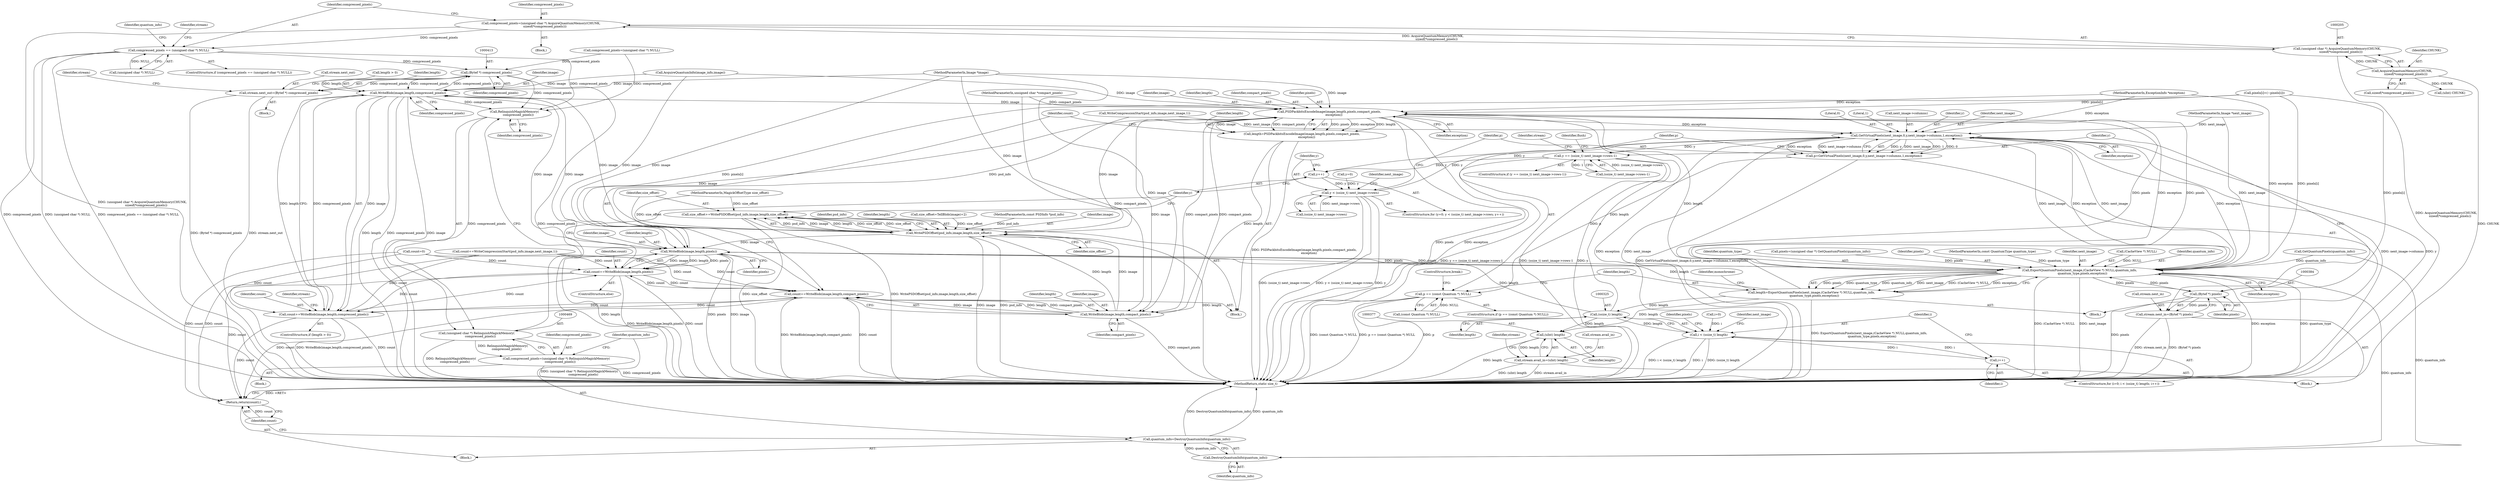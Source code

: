 digraph "0_ImageMagick_91cc3f36f2ccbd485a0456bab9aebe63b635da88@pointer" {
"1000202" [label="(Call,compressed_pixels=(unsigned char *) AcquireQuantumMemory(CHUNK,\n        sizeof(*compressed_pixels)))"];
"1000204" [label="(Call,(unsigned char *) AcquireQuantumMemory(CHUNK,\n        sizeof(*compressed_pixels)))"];
"1000206" [label="(Call,AcquireQuantumMemory(CHUNK,\n        sizeof(*compressed_pixels)))"];
"1000212" [label="(Call,compressed_pixels == (unsigned char *) NULL)"];
"1000412" [label="(Call,(Bytef *) compressed_pixels)"];
"1000408" [label="(Call,stream.next_out=(Bytef *) compressed_pixels)"];
"1000438" [label="(Call,WriteBlob(image,length,compressed_pixels))"];
"1000345" [label="(Call,PSDPackbitsEncodeImage(image,length,pixels,compact_pixels,\n          exception))"];
"1000287" [label="(Call,GetVirtualPixels(next_image,0,y,next_image->columns,1,exception))"];
"1000282" [label="(Call,y++)"];
"1000275" [label="(Call,y < (ssize_t) next_image->rows)"];
"1000285" [label="(Call,p=GetVirtualPixels(next_image,0,y,next_image->columns,1,exception))"];
"1000297" [label="(Call,p == (const Quantum *) NULL)"];
"1000305" [label="(Call,ExportQuantumPixels(next_image,(CacheView *) NULL,quantum_info,\n      quantum_type,pixels,exception))"];
"1000303" [label="(Call,length=ExportQuantumPixels(next_image,(CacheView *) NULL,quantum_info,\n      quantum_type,pixels,exception))"];
"1000324" [label="(Call,(ssize_t) length)"];
"1000322" [label="(Call,i < (ssize_t) length)"];
"1000327" [label="(Call,i++)"];
"1000376" [label="(Call,(uInt) length)"];
"1000372" [label="(Call,stream.avail_in=(uInt) length)"];
"1000450" [label="(Call,WriteBlob(image,length,pixels))"];
"1000448" [label="(Call,count+=WriteBlob(image,length,pixels))"];
"1000351" [label="(Call,count+=WriteBlob(image,length,compact_pixels))"];
"1000436" [label="(Call,count+=WriteBlob(image,length,compressed_pixels))"];
"1000476" [label="(Return,return(count);)"];
"1000383" [label="(Call,(Bytef *) pixels)"];
"1000379" [label="(Call,stream.next_in=(Bytef *) pixels)"];
"1000474" [label="(Call,DestroyQuantumInfo(quantum_info))"];
"1000472" [label="(Call,quantum_info=DestroyQuantumInfo(quantum_info))"];
"1000387" [label="(Call,y == (ssize_t) next_image->rows-1)"];
"1000343" [label="(Call,length=PSDPackbitsEncodeImage(image,length,pixels,compact_pixels,\n          exception))"];
"1000353" [label="(Call,WriteBlob(image,length,compact_pixels))"];
"1000359" [label="(Call,WritePSDOffset(psd_info,image,length,size_offset))"];
"1000357" [label="(Call,size_offset+=WritePSDOffset(psd_info,image,length,size_offset))"];
"1000470" [label="(Call,RelinquishMagickMemory(\n        compressed_pixels))"];
"1000468" [label="(Call,(unsigned char *) RelinquishMagickMemory(\n        compressed_pixels))"];
"1000466" [label="(Call,compressed_pixels=(unsigned char *) RelinquishMagickMemory(\n        compressed_pixels))"];
"1000379" [label="(Call,stream.next_in=(Bytef *) pixels)"];
"1000360" [label="(Identifier,psd_info)"];
"1000438" [label="(Call,WriteBlob(image,length,compressed_pixels))"];
"1000339" [label="(Identifier,next_image)"];
"1000145" [label="(Call,count+=WriteCompressionStart(psd_info,image,next_image,1))"];
"1000311" [label="(Identifier,quantum_type)"];
"1000386" [label="(ControlStructure,if (y == (ssize_t) next_image->rows-1))"];
"1000460" [label="(Block,)"];
"1000376" [label="(Call,(uInt) length)"];
"1000193" [label="(Call,GetQuantumPixels(quantum_info))"];
"1000436" [label="(Call,count+=WriteBlob(image,length,compressed_pixels))"];
"1000285" [label="(Call,p=GetVirtualPixels(next_image,0,y,next_image->columns,1,exception))"];
"1000287" [label="(Call,GetVirtualPixels(next_image,0,y,next_image->columns,1,exception))"];
"1000419" [label="(Identifier,stream)"];
"1000295" [label="(Identifier,exception)"];
"1000271" [label="(ControlStructure,for (y=0; y < (ssize_t) next_image->rows; y++))"];
"1000318" [label="(ControlStructure,for (i=0; i < (ssize_t) length; i++))"];
"1000346" [label="(Identifier,image)"];
"1000331" [label="(Identifier,pixels)"];
"1000294" [label="(Literal,1)"];
"1000403" [label="(Identifier,stream)"];
"1000343" [label="(Call,length=PSDPackbitsEncodeImage(image,length,pixels,compact_pixels,\n          exception))"];
"1000373" [label="(Call,stream.avail_in)"];
"1000276" [label="(Identifier,y)"];
"1000362" [label="(Identifier,length)"];
"1000351" [label="(Call,count+=WriteBlob(image,length,compact_pixels))"];
"1000447" [label="(ControlStructure,else)"];
"1000213" [label="(Identifier,compressed_pixels)"];
"1000453" [label="(Identifier,pixels)"];
"1000207" [label="(Identifier,CHUNK)"];
"1000202" [label="(Call,compressed_pixels=(unsigned char *) AcquireQuantumMemory(CHUNK,\n        sizeof(*compressed_pixels)))"];
"1000201" [label="(Block,)"];
"1000139" [label="(Call,size_offset=TellBlob(image)+2)"];
"1000439" [label="(Identifier,image)"];
"1000347" [label="(Identifier,length)"];
"1000219" [label="(Identifier,quantum_info)"];
"1000283" [label="(Identifier,y)"];
"1000286" [label="(Identifier,p)"];
"1000470" [label="(Call,RelinquishMagickMemory(\n        compressed_pixels))"];
"1000277" [label="(Call,(ssize_t) next_image->rows)"];
"1000472" [label="(Call,quantum_info=DestroyQuantumInfo(quantum_info))"];
"1000326" [label="(Identifier,length)"];
"1000322" [label="(Call,i < (ssize_t) length)"];
"1000212" [label="(Call,compressed_pixels == (unsigned char *) NULL)"];
"1000189" [label="(Call,pixels=(unsigned char *) GetQuantumPixels(quantum_info))"];
"1000352" [label="(Identifier,count)"];
"1000383" [label="(Call,(Bytef *) pixels)"];
"1000284" [label="(Block,)"];
"1000296" [label="(ControlStructure,if (p == (const Quantum *) NULL))"];
"1000206" [label="(Call,AcquireQuantumMemory(CHUNK,\n        sizeof(*compressed_pixels)))"];
"1000355" [label="(Identifier,length)"];
"1000305" [label="(Call,ExportQuantumPixels(next_image,(CacheView *) NULL,quantum_info,\n      quantum_type,pixels,exception))"];
"1000226" [label="(Identifier,stream)"];
"1000147" [label="(Call,WriteCompressionStart(psd_info,image,next_image,1))"];
"1000412" [label="(Call,(Bytef *) compressed_pixels)"];
"1000451" [label="(Identifier,image)"];
"1000476" [label="(Return,return(count);)"];
"1000457" [label="(Identifier,next_image)"];
"1000297" [label="(Call,p == (const Quantum *) NULL)"];
"1000388" [label="(Identifier,y)"];
"1000312" [label="(Identifier,pixels)"];
"1000359" [label="(Call,WritePSDOffset(psd_info,image,length,size_offset))"];
"1000477" [label="(Identifier,count)"];
"1000109" [label="(MethodParameterIn,ExceptionInfo *exception)"];
"1000387" [label="(Call,y == (ssize_t) next_image->rows-1)"];
"1000363" [label="(Identifier,size_offset)"];
"1000450" [label="(Call,WriteBlob(image,length,pixels))"];
"1000211" [label="(ControlStructure,if (compressed_pixels == (unsigned char *) NULL))"];
"1000349" [label="(Identifier,compact_pixels)"];
"1000291" [label="(Call,next_image->columns)"];
"1000110" [label="(Block,)"];
"1000107" [label="(MethodParameterIn,MagickOffsetType size_offset)"];
"1000371" [label="(Block,)"];
"1000316" [label="(Identifier,monochrome)"];
"1000290" [label="(Identifier,y)"];
"1000105" [label="(MethodParameterIn,const QuantumType quantum_type)"];
"1000123" [label="(Call,compressed_pixels=(unsigned char *) NULL)"];
"1000131" [label="(Call,count=0)"];
"1000414" [label="(Identifier,compressed_pixels)"];
"1000302" [label="(ControlStructure,break;)"];
"1000327" [label="(Call,i++)"];
"1000344" [label="(Identifier,length)"];
"1000372" [label="(Call,stream.avail_in=(uInt) length)"];
"1000350" [label="(Identifier,exception)"];
"1000354" [label="(Identifier,image)"];
"1000400" [label="(Block,)"];
"1000303" [label="(Call,length=ExportQuantumPixels(next_image,(CacheView *) NULL,quantum_info,\n      quantum_type,pixels,exception))"];
"1000342" [label="(Block,)"];
"1000282" [label="(Call,y++)"];
"1000319" [label="(Call,i=0)"];
"1000356" [label="(Identifier,compact_pixels)"];
"1000408" [label="(Call,stream.next_out=(Bytef *) compressed_pixels)"];
"1000204" [label="(Call,(unsigned char *) AcquireQuantumMemory(CHUNK,\n        sizeof(*compressed_pixels)))"];
"1000381" [label="(Identifier,stream)"];
"1000357" [label="(Call,size_offset+=WritePSDOffset(psd_info,image,length,size_offset))"];
"1000473" [label="(Identifier,quantum_info)"];
"1000214" [label="(Call,(unsigned char *) NULL)"];
"1000208" [label="(Call,sizeof(*compressed_pixels))"];
"1000474" [label="(Call,DestroyQuantumInfo(quantum_info))"];
"1000324" [label="(Call,(ssize_t) length)"];
"1000452" [label="(Identifier,length)"];
"1000432" [label="(ControlStructure,if (length > 0))"];
"1000106" [label="(MethodParameterIn,unsigned char *compact_pixels)"];
"1000358" [label="(Identifier,size_offset)"];
"1000437" [label="(Identifier,count)"];
"1000466" [label="(Call,compressed_pixels=(unsigned char *) RelinquishMagickMemory(\n        compressed_pixels))"];
"1000298" [label="(Identifier,p)"];
"1000397" [label="(Identifier,flush)"];
"1000101" [label="(MethodParameterIn,const PSDInfo *psd_info)"];
"1000323" [label="(Identifier,i)"];
"1000272" [label="(Call,y=0)"];
"1000313" [label="(Identifier,exception)"];
"1000361" [label="(Identifier,image)"];
"1000389" [label="(Call,(ssize_t) next_image->rows-1)"];
"1000203" [label="(Identifier,compressed_pixels)"];
"1000345" [label="(Call,PSDPackbitsEncodeImage(image,length,pixels,compact_pixels,\n          exception))"];
"1000348" [label="(Identifier,pixels)"];
"1000329" [label="(Call,pixels[i]=(~pixels[i]))"];
"1000353" [label="(Call,WriteBlob(image,length,compact_pixels))"];
"1000444" [label="(Identifier,stream)"];
"1000304" [label="(Identifier,length)"];
"1000380" [label="(Call,stream.next_in)"];
"1000467" [label="(Identifier,compressed_pixels)"];
"1000306" [label="(Identifier,next_image)"];
"1000288" [label="(Identifier,next_image)"];
"1000275" [label="(Call,y < (ssize_t) next_image->rows)"];
"1000385" [label="(Identifier,pixels)"];
"1000299" [label="(Call,(const Quantum *) NULL)"];
"1000378" [label="(Identifier,length)"];
"1000478" [label="(MethodReturn,static size_t)"];
"1000289" [label="(Literal,0)"];
"1000405" [label="(Call,(uInt) CHUNK)"];
"1000178" [label="(Call,AcquireQuantumInfo(image_info,image))"];
"1000449" [label="(Identifier,count)"];
"1000433" [label="(Call,length > 0)"];
"1000441" [label="(Identifier,compressed_pixels)"];
"1000307" [label="(Call,(CacheView *) NULL)"];
"1000328" [label="(Identifier,i)"];
"1000468" [label="(Call,(unsigned char *) RelinquishMagickMemory(\n        compressed_pixels))"];
"1000471" [label="(Identifier,compressed_pixels)"];
"1000475" [label="(Identifier,quantum_info)"];
"1000310" [label="(Identifier,quantum_info)"];
"1000104" [label="(MethodParameterIn,Image *next_image)"];
"1000409" [label="(Call,stream.next_out)"];
"1000103" [label="(MethodParameterIn,Image *image)"];
"1000448" [label="(Call,count+=WriteBlob(image,length,pixels))"];
"1000440" [label="(Identifier,length)"];
"1000202" -> "1000201"  [label="AST: "];
"1000202" -> "1000204"  [label="CFG: "];
"1000203" -> "1000202"  [label="AST: "];
"1000204" -> "1000202"  [label="AST: "];
"1000213" -> "1000202"  [label="CFG: "];
"1000202" -> "1000478"  [label="DDG: (unsigned char *) AcquireQuantumMemory(CHUNK,\n        sizeof(*compressed_pixels))"];
"1000204" -> "1000202"  [label="DDG: AcquireQuantumMemory(CHUNK,\n        sizeof(*compressed_pixels))"];
"1000202" -> "1000212"  [label="DDG: compressed_pixels"];
"1000204" -> "1000206"  [label="CFG: "];
"1000205" -> "1000204"  [label="AST: "];
"1000206" -> "1000204"  [label="AST: "];
"1000204" -> "1000478"  [label="DDG: AcquireQuantumMemory(CHUNK,\n        sizeof(*compressed_pixels))"];
"1000206" -> "1000204"  [label="DDG: CHUNK"];
"1000206" -> "1000208"  [label="CFG: "];
"1000207" -> "1000206"  [label="AST: "];
"1000208" -> "1000206"  [label="AST: "];
"1000206" -> "1000478"  [label="DDG: CHUNK"];
"1000206" -> "1000405"  [label="DDG: CHUNK"];
"1000212" -> "1000211"  [label="AST: "];
"1000212" -> "1000214"  [label="CFG: "];
"1000213" -> "1000212"  [label="AST: "];
"1000214" -> "1000212"  [label="AST: "];
"1000219" -> "1000212"  [label="CFG: "];
"1000226" -> "1000212"  [label="CFG: "];
"1000212" -> "1000478"  [label="DDG: (unsigned char *) NULL"];
"1000212" -> "1000478"  [label="DDG: compressed_pixels == (unsigned char *) NULL"];
"1000212" -> "1000478"  [label="DDG: compressed_pixels"];
"1000214" -> "1000212"  [label="DDG: NULL"];
"1000212" -> "1000412"  [label="DDG: compressed_pixels"];
"1000212" -> "1000470"  [label="DDG: compressed_pixels"];
"1000412" -> "1000408"  [label="AST: "];
"1000412" -> "1000414"  [label="CFG: "];
"1000413" -> "1000412"  [label="AST: "];
"1000414" -> "1000412"  [label="AST: "];
"1000408" -> "1000412"  [label="CFG: "];
"1000412" -> "1000478"  [label="DDG: compressed_pixels"];
"1000412" -> "1000408"  [label="DDG: compressed_pixels"];
"1000438" -> "1000412"  [label="DDG: compressed_pixels"];
"1000123" -> "1000412"  [label="DDG: compressed_pixels"];
"1000412" -> "1000438"  [label="DDG: compressed_pixels"];
"1000412" -> "1000470"  [label="DDG: compressed_pixels"];
"1000408" -> "1000400"  [label="AST: "];
"1000409" -> "1000408"  [label="AST: "];
"1000419" -> "1000408"  [label="CFG: "];
"1000408" -> "1000478"  [label="DDG: stream.next_out"];
"1000408" -> "1000478"  [label="DDG: (Bytef *) compressed_pixels"];
"1000438" -> "1000436"  [label="AST: "];
"1000438" -> "1000441"  [label="CFG: "];
"1000439" -> "1000438"  [label="AST: "];
"1000440" -> "1000438"  [label="AST: "];
"1000441" -> "1000438"  [label="AST: "];
"1000436" -> "1000438"  [label="CFG: "];
"1000438" -> "1000478"  [label="DDG: length"];
"1000438" -> "1000478"  [label="DDG: compressed_pixels"];
"1000438" -> "1000478"  [label="DDG: image"];
"1000438" -> "1000345"  [label="DDG: image"];
"1000438" -> "1000436"  [label="DDG: image"];
"1000438" -> "1000436"  [label="DDG: length"];
"1000438" -> "1000436"  [label="DDG: compressed_pixels"];
"1000359" -> "1000438"  [label="DDG: image"];
"1000178" -> "1000438"  [label="DDG: image"];
"1000450" -> "1000438"  [label="DDG: image"];
"1000103" -> "1000438"  [label="DDG: image"];
"1000433" -> "1000438"  [label="DDG: length"];
"1000438" -> "1000450"  [label="DDG: image"];
"1000438" -> "1000470"  [label="DDG: compressed_pixels"];
"1000345" -> "1000343"  [label="AST: "];
"1000345" -> "1000350"  [label="CFG: "];
"1000346" -> "1000345"  [label="AST: "];
"1000347" -> "1000345"  [label="AST: "];
"1000348" -> "1000345"  [label="AST: "];
"1000349" -> "1000345"  [label="AST: "];
"1000350" -> "1000345"  [label="AST: "];
"1000343" -> "1000345"  [label="CFG: "];
"1000345" -> "1000478"  [label="DDG: pixels"];
"1000345" -> "1000478"  [label="DDG: exception"];
"1000345" -> "1000287"  [label="DDG: exception"];
"1000345" -> "1000305"  [label="DDG: pixels"];
"1000345" -> "1000343"  [label="DDG: pixels"];
"1000345" -> "1000343"  [label="DDG: exception"];
"1000345" -> "1000343"  [label="DDG: length"];
"1000345" -> "1000343"  [label="DDG: image"];
"1000345" -> "1000343"  [label="DDG: compact_pixels"];
"1000359" -> "1000345"  [label="DDG: image"];
"1000178" -> "1000345"  [label="DDG: image"];
"1000450" -> "1000345"  [label="DDG: image"];
"1000103" -> "1000345"  [label="DDG: image"];
"1000324" -> "1000345"  [label="DDG: length"];
"1000303" -> "1000345"  [label="DDG: length"];
"1000305" -> "1000345"  [label="DDG: pixels"];
"1000305" -> "1000345"  [label="DDG: exception"];
"1000329" -> "1000345"  [label="DDG: pixels[i]"];
"1000353" -> "1000345"  [label="DDG: compact_pixels"];
"1000106" -> "1000345"  [label="DDG: compact_pixels"];
"1000109" -> "1000345"  [label="DDG: exception"];
"1000345" -> "1000353"  [label="DDG: image"];
"1000345" -> "1000353"  [label="DDG: compact_pixels"];
"1000287" -> "1000285"  [label="AST: "];
"1000287" -> "1000295"  [label="CFG: "];
"1000288" -> "1000287"  [label="AST: "];
"1000289" -> "1000287"  [label="AST: "];
"1000290" -> "1000287"  [label="AST: "];
"1000291" -> "1000287"  [label="AST: "];
"1000294" -> "1000287"  [label="AST: "];
"1000295" -> "1000287"  [label="AST: "];
"1000285" -> "1000287"  [label="CFG: "];
"1000287" -> "1000478"  [label="DDG: next_image->columns"];
"1000287" -> "1000478"  [label="DDG: y"];
"1000287" -> "1000478"  [label="DDG: exception"];
"1000287" -> "1000478"  [label="DDG: next_image"];
"1000287" -> "1000282"  [label="DDG: y"];
"1000287" -> "1000285"  [label="DDG: y"];
"1000287" -> "1000285"  [label="DDG: next_image"];
"1000287" -> "1000285"  [label="DDG: 1"];
"1000287" -> "1000285"  [label="DDG: 0"];
"1000287" -> "1000285"  [label="DDG: exception"];
"1000287" -> "1000285"  [label="DDG: next_image->columns"];
"1000305" -> "1000287"  [label="DDG: next_image"];
"1000305" -> "1000287"  [label="DDG: exception"];
"1000147" -> "1000287"  [label="DDG: next_image"];
"1000104" -> "1000287"  [label="DDG: next_image"];
"1000275" -> "1000287"  [label="DDG: y"];
"1000109" -> "1000287"  [label="DDG: exception"];
"1000287" -> "1000305"  [label="DDG: next_image"];
"1000287" -> "1000305"  [label="DDG: exception"];
"1000287" -> "1000387"  [label="DDG: y"];
"1000282" -> "1000271"  [label="AST: "];
"1000282" -> "1000283"  [label="CFG: "];
"1000283" -> "1000282"  [label="AST: "];
"1000276" -> "1000282"  [label="CFG: "];
"1000282" -> "1000275"  [label="DDG: y"];
"1000387" -> "1000282"  [label="DDG: y"];
"1000275" -> "1000271"  [label="AST: "];
"1000275" -> "1000277"  [label="CFG: "];
"1000276" -> "1000275"  [label="AST: "];
"1000277" -> "1000275"  [label="AST: "];
"1000286" -> "1000275"  [label="CFG: "];
"1000457" -> "1000275"  [label="CFG: "];
"1000275" -> "1000478"  [label="DDG: y < (ssize_t) next_image->rows"];
"1000275" -> "1000478"  [label="DDG: y"];
"1000275" -> "1000478"  [label="DDG: (ssize_t) next_image->rows"];
"1000272" -> "1000275"  [label="DDG: y"];
"1000277" -> "1000275"  [label="DDG: next_image->rows"];
"1000285" -> "1000284"  [label="AST: "];
"1000286" -> "1000285"  [label="AST: "];
"1000298" -> "1000285"  [label="CFG: "];
"1000285" -> "1000478"  [label="DDG: GetVirtualPixels(next_image,0,y,next_image->columns,1,exception)"];
"1000285" -> "1000297"  [label="DDG: p"];
"1000297" -> "1000296"  [label="AST: "];
"1000297" -> "1000299"  [label="CFG: "];
"1000298" -> "1000297"  [label="AST: "];
"1000299" -> "1000297"  [label="AST: "];
"1000302" -> "1000297"  [label="CFG: "];
"1000304" -> "1000297"  [label="CFG: "];
"1000297" -> "1000478"  [label="DDG: p"];
"1000297" -> "1000478"  [label="DDG: (const Quantum *) NULL"];
"1000297" -> "1000478"  [label="DDG: p == (const Quantum *) NULL"];
"1000299" -> "1000297"  [label="DDG: NULL"];
"1000305" -> "1000303"  [label="AST: "];
"1000305" -> "1000313"  [label="CFG: "];
"1000306" -> "1000305"  [label="AST: "];
"1000307" -> "1000305"  [label="AST: "];
"1000310" -> "1000305"  [label="AST: "];
"1000311" -> "1000305"  [label="AST: "];
"1000312" -> "1000305"  [label="AST: "];
"1000313" -> "1000305"  [label="AST: "];
"1000303" -> "1000305"  [label="CFG: "];
"1000305" -> "1000478"  [label="DDG: exception"];
"1000305" -> "1000478"  [label="DDG: quantum_type"];
"1000305" -> "1000478"  [label="DDG: (CacheView *) NULL"];
"1000305" -> "1000478"  [label="DDG: next_image"];
"1000305" -> "1000303"  [label="DDG: pixels"];
"1000305" -> "1000303"  [label="DDG: quantum_type"];
"1000305" -> "1000303"  [label="DDG: quantum_info"];
"1000305" -> "1000303"  [label="DDG: next_image"];
"1000305" -> "1000303"  [label="DDG: (CacheView *) NULL"];
"1000305" -> "1000303"  [label="DDG: exception"];
"1000104" -> "1000305"  [label="DDG: next_image"];
"1000307" -> "1000305"  [label="DDG: NULL"];
"1000193" -> "1000305"  [label="DDG: quantum_info"];
"1000105" -> "1000305"  [label="DDG: quantum_type"];
"1000189" -> "1000305"  [label="DDG: pixels"];
"1000329" -> "1000305"  [label="DDG: pixels[i]"];
"1000450" -> "1000305"  [label="DDG: pixels"];
"1000383" -> "1000305"  [label="DDG: pixels"];
"1000109" -> "1000305"  [label="DDG: exception"];
"1000305" -> "1000383"  [label="DDG: pixels"];
"1000305" -> "1000450"  [label="DDG: pixels"];
"1000305" -> "1000474"  [label="DDG: quantum_info"];
"1000303" -> "1000284"  [label="AST: "];
"1000304" -> "1000303"  [label="AST: "];
"1000316" -> "1000303"  [label="CFG: "];
"1000303" -> "1000478"  [label="DDG: ExportQuantumPixels(next_image,(CacheView *) NULL,quantum_info,\n      quantum_type,pixels,exception)"];
"1000303" -> "1000324"  [label="DDG: length"];
"1000303" -> "1000376"  [label="DDG: length"];
"1000303" -> "1000450"  [label="DDG: length"];
"1000324" -> "1000322"  [label="AST: "];
"1000324" -> "1000326"  [label="CFG: "];
"1000325" -> "1000324"  [label="AST: "];
"1000326" -> "1000324"  [label="AST: "];
"1000322" -> "1000324"  [label="CFG: "];
"1000324" -> "1000322"  [label="DDG: length"];
"1000324" -> "1000376"  [label="DDG: length"];
"1000324" -> "1000450"  [label="DDG: length"];
"1000322" -> "1000318"  [label="AST: "];
"1000323" -> "1000322"  [label="AST: "];
"1000331" -> "1000322"  [label="CFG: "];
"1000339" -> "1000322"  [label="CFG: "];
"1000322" -> "1000478"  [label="DDG: (ssize_t) length"];
"1000322" -> "1000478"  [label="DDG: i < (ssize_t) length"];
"1000322" -> "1000478"  [label="DDG: i"];
"1000327" -> "1000322"  [label="DDG: i"];
"1000319" -> "1000322"  [label="DDG: i"];
"1000322" -> "1000327"  [label="DDG: i"];
"1000327" -> "1000318"  [label="AST: "];
"1000327" -> "1000328"  [label="CFG: "];
"1000328" -> "1000327"  [label="AST: "];
"1000323" -> "1000327"  [label="CFG: "];
"1000376" -> "1000372"  [label="AST: "];
"1000376" -> "1000378"  [label="CFG: "];
"1000377" -> "1000376"  [label="AST: "];
"1000378" -> "1000376"  [label="AST: "];
"1000372" -> "1000376"  [label="CFG: "];
"1000376" -> "1000478"  [label="DDG: length"];
"1000376" -> "1000372"  [label="DDG: length"];
"1000372" -> "1000371"  [label="AST: "];
"1000373" -> "1000372"  [label="AST: "];
"1000381" -> "1000372"  [label="CFG: "];
"1000372" -> "1000478"  [label="DDG: (uInt) length"];
"1000372" -> "1000478"  [label="DDG: stream.avail_in"];
"1000450" -> "1000448"  [label="AST: "];
"1000450" -> "1000453"  [label="CFG: "];
"1000451" -> "1000450"  [label="AST: "];
"1000452" -> "1000450"  [label="AST: "];
"1000453" -> "1000450"  [label="AST: "];
"1000448" -> "1000450"  [label="CFG: "];
"1000450" -> "1000478"  [label="DDG: length"];
"1000450" -> "1000478"  [label="DDG: pixels"];
"1000450" -> "1000478"  [label="DDG: image"];
"1000450" -> "1000448"  [label="DDG: image"];
"1000450" -> "1000448"  [label="DDG: length"];
"1000450" -> "1000448"  [label="DDG: pixels"];
"1000359" -> "1000450"  [label="DDG: image"];
"1000178" -> "1000450"  [label="DDG: image"];
"1000103" -> "1000450"  [label="DDG: image"];
"1000329" -> "1000450"  [label="DDG: pixels[i]"];
"1000448" -> "1000447"  [label="AST: "];
"1000449" -> "1000448"  [label="AST: "];
"1000283" -> "1000448"  [label="CFG: "];
"1000448" -> "1000478"  [label="DDG: WriteBlob(image,length,pixels)"];
"1000448" -> "1000478"  [label="DDG: count"];
"1000448" -> "1000351"  [label="DDG: count"];
"1000448" -> "1000436"  [label="DDG: count"];
"1000436" -> "1000448"  [label="DDG: count"];
"1000131" -> "1000448"  [label="DDG: count"];
"1000351" -> "1000448"  [label="DDG: count"];
"1000145" -> "1000448"  [label="DDG: count"];
"1000448" -> "1000476"  [label="DDG: count"];
"1000351" -> "1000342"  [label="AST: "];
"1000351" -> "1000353"  [label="CFG: "];
"1000352" -> "1000351"  [label="AST: "];
"1000353" -> "1000351"  [label="AST: "];
"1000358" -> "1000351"  [label="CFG: "];
"1000351" -> "1000478"  [label="DDG: WriteBlob(image,length,compact_pixels)"];
"1000351" -> "1000478"  [label="DDG: count"];
"1000353" -> "1000351"  [label="DDG: image"];
"1000353" -> "1000351"  [label="DDG: length"];
"1000353" -> "1000351"  [label="DDG: compact_pixels"];
"1000436" -> "1000351"  [label="DDG: count"];
"1000131" -> "1000351"  [label="DDG: count"];
"1000145" -> "1000351"  [label="DDG: count"];
"1000351" -> "1000436"  [label="DDG: count"];
"1000351" -> "1000476"  [label="DDG: count"];
"1000436" -> "1000432"  [label="AST: "];
"1000437" -> "1000436"  [label="AST: "];
"1000444" -> "1000436"  [label="CFG: "];
"1000436" -> "1000478"  [label="DDG: count"];
"1000436" -> "1000478"  [label="DDG: WriteBlob(image,length,compressed_pixels)"];
"1000131" -> "1000436"  [label="DDG: count"];
"1000145" -> "1000436"  [label="DDG: count"];
"1000436" -> "1000476"  [label="DDG: count"];
"1000476" -> "1000110"  [label="AST: "];
"1000476" -> "1000477"  [label="CFG: "];
"1000477" -> "1000476"  [label="AST: "];
"1000478" -> "1000476"  [label="CFG: "];
"1000476" -> "1000478"  [label="DDG: <RET>"];
"1000477" -> "1000476"  [label="DDG: count"];
"1000131" -> "1000476"  [label="DDG: count"];
"1000145" -> "1000476"  [label="DDG: count"];
"1000383" -> "1000379"  [label="AST: "];
"1000383" -> "1000385"  [label="CFG: "];
"1000384" -> "1000383"  [label="AST: "];
"1000385" -> "1000383"  [label="AST: "];
"1000379" -> "1000383"  [label="CFG: "];
"1000383" -> "1000478"  [label="DDG: pixels"];
"1000383" -> "1000379"  [label="DDG: pixels"];
"1000329" -> "1000383"  [label="DDG: pixels[i]"];
"1000379" -> "1000371"  [label="AST: "];
"1000380" -> "1000379"  [label="AST: "];
"1000388" -> "1000379"  [label="CFG: "];
"1000379" -> "1000478"  [label="DDG: (Bytef *) pixels"];
"1000379" -> "1000478"  [label="DDG: stream.next_in"];
"1000474" -> "1000472"  [label="AST: "];
"1000474" -> "1000475"  [label="CFG: "];
"1000475" -> "1000474"  [label="AST: "];
"1000472" -> "1000474"  [label="CFG: "];
"1000474" -> "1000472"  [label="DDG: quantum_info"];
"1000193" -> "1000474"  [label="DDG: quantum_info"];
"1000472" -> "1000110"  [label="AST: "];
"1000473" -> "1000472"  [label="AST: "];
"1000477" -> "1000472"  [label="CFG: "];
"1000472" -> "1000478"  [label="DDG: DestroyQuantumInfo(quantum_info)"];
"1000472" -> "1000478"  [label="DDG: quantum_info"];
"1000387" -> "1000386"  [label="AST: "];
"1000387" -> "1000389"  [label="CFG: "];
"1000388" -> "1000387"  [label="AST: "];
"1000389" -> "1000387"  [label="AST: "];
"1000397" -> "1000387"  [label="CFG: "];
"1000403" -> "1000387"  [label="CFG: "];
"1000387" -> "1000478"  [label="DDG: (ssize_t) next_image->rows-1"];
"1000387" -> "1000478"  [label="DDG: y"];
"1000387" -> "1000478"  [label="DDG: y == (ssize_t) next_image->rows-1"];
"1000389" -> "1000387"  [label="DDG: (ssize_t) next_image->rows"];
"1000389" -> "1000387"  [label="DDG: 1"];
"1000343" -> "1000342"  [label="AST: "];
"1000344" -> "1000343"  [label="AST: "];
"1000352" -> "1000343"  [label="CFG: "];
"1000343" -> "1000478"  [label="DDG: PSDPackbitsEncodeImage(image,length,pixels,compact_pixels,\n          exception)"];
"1000343" -> "1000353"  [label="DDG: length"];
"1000353" -> "1000356"  [label="CFG: "];
"1000354" -> "1000353"  [label="AST: "];
"1000355" -> "1000353"  [label="AST: "];
"1000356" -> "1000353"  [label="AST: "];
"1000353" -> "1000478"  [label="DDG: compact_pixels"];
"1000103" -> "1000353"  [label="DDG: image"];
"1000106" -> "1000353"  [label="DDG: compact_pixels"];
"1000353" -> "1000359"  [label="DDG: image"];
"1000353" -> "1000359"  [label="DDG: length"];
"1000359" -> "1000357"  [label="AST: "];
"1000359" -> "1000363"  [label="CFG: "];
"1000360" -> "1000359"  [label="AST: "];
"1000361" -> "1000359"  [label="AST: "];
"1000362" -> "1000359"  [label="AST: "];
"1000363" -> "1000359"  [label="AST: "];
"1000357" -> "1000359"  [label="CFG: "];
"1000359" -> "1000478"  [label="DDG: image"];
"1000359" -> "1000478"  [label="DDG: psd_info"];
"1000359" -> "1000478"  [label="DDG: length"];
"1000359" -> "1000357"  [label="DDG: psd_info"];
"1000359" -> "1000357"  [label="DDG: image"];
"1000359" -> "1000357"  [label="DDG: length"];
"1000359" -> "1000357"  [label="DDG: size_offset"];
"1000147" -> "1000359"  [label="DDG: psd_info"];
"1000101" -> "1000359"  [label="DDG: psd_info"];
"1000103" -> "1000359"  [label="DDG: image"];
"1000139" -> "1000359"  [label="DDG: size_offset"];
"1000357" -> "1000359"  [label="DDG: size_offset"];
"1000107" -> "1000359"  [label="DDG: size_offset"];
"1000357" -> "1000342"  [label="AST: "];
"1000358" -> "1000357"  [label="AST: "];
"1000283" -> "1000357"  [label="CFG: "];
"1000357" -> "1000478"  [label="DDG: size_offset"];
"1000357" -> "1000478"  [label="DDG: WritePSDOffset(psd_info,image,length,size_offset)"];
"1000107" -> "1000357"  [label="DDG: size_offset"];
"1000470" -> "1000468"  [label="AST: "];
"1000470" -> "1000471"  [label="CFG: "];
"1000471" -> "1000470"  [label="AST: "];
"1000468" -> "1000470"  [label="CFG: "];
"1000470" -> "1000468"  [label="DDG: compressed_pixels"];
"1000123" -> "1000470"  [label="DDG: compressed_pixels"];
"1000468" -> "1000466"  [label="AST: "];
"1000469" -> "1000468"  [label="AST: "];
"1000466" -> "1000468"  [label="CFG: "];
"1000468" -> "1000478"  [label="DDG: RelinquishMagickMemory(\n        compressed_pixels)"];
"1000468" -> "1000466"  [label="DDG: RelinquishMagickMemory(\n        compressed_pixels)"];
"1000466" -> "1000460"  [label="AST: "];
"1000467" -> "1000466"  [label="AST: "];
"1000473" -> "1000466"  [label="CFG: "];
"1000466" -> "1000478"  [label="DDG: (unsigned char *) RelinquishMagickMemory(\n        compressed_pixels)"];
"1000466" -> "1000478"  [label="DDG: compressed_pixels"];
}
